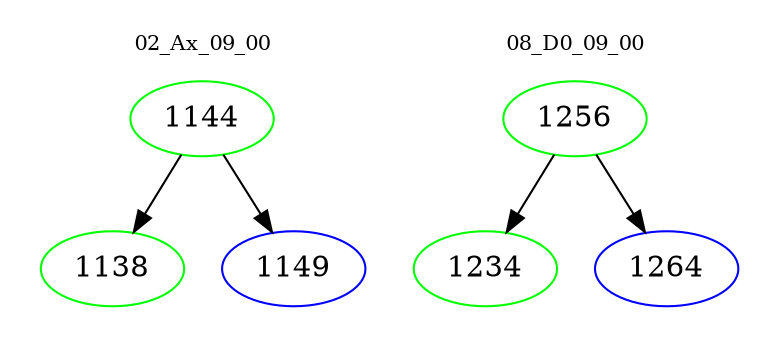 digraph{
subgraph cluster_0 {
color = white
label = "02_Ax_09_00";
fontsize=10;
T0_1144 [label="1144", color="green"]
T0_1144 -> T0_1138 [color="black"]
T0_1138 [label="1138", color="green"]
T0_1144 -> T0_1149 [color="black"]
T0_1149 [label="1149", color="blue"]
}
subgraph cluster_1 {
color = white
label = "08_D0_09_00";
fontsize=10;
T1_1256 [label="1256", color="green"]
T1_1256 -> T1_1234 [color="black"]
T1_1234 [label="1234", color="green"]
T1_1256 -> T1_1264 [color="black"]
T1_1264 [label="1264", color="blue"]
}
}
